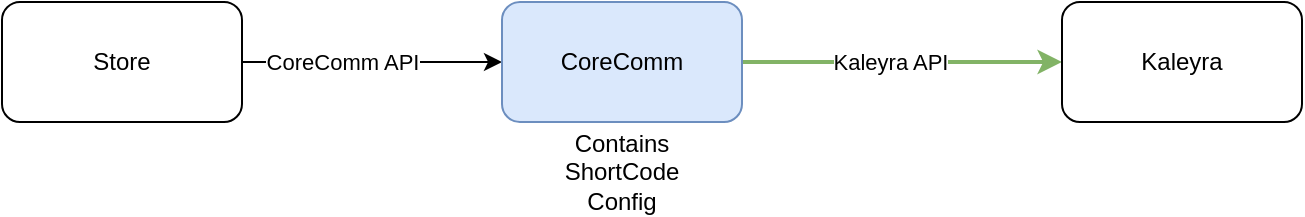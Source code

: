 <mxfile version="28.2.5">
  <diagram name="Page-1" id="qNNPFPJdu8fD2wSAjx6q">
    <mxGraphModel dx="1426" dy="766" grid="1" gridSize="10" guides="1" tooltips="1" connect="1" arrows="1" fold="1" page="1" pageScale="1" pageWidth="850" pageHeight="1100" math="0" shadow="0">
      <root>
        <mxCell id="0" />
        <mxCell id="1" parent="0" />
        <mxCell id="L82lrpWxgGKD7VNZnVuk-6" style="edgeStyle=orthogonalEdgeStyle;rounded=0;orthogonalLoop=1;jettySize=auto;html=1;" edge="1" parent="1" source="L82lrpWxgGKD7VNZnVuk-1" target="L82lrpWxgGKD7VNZnVuk-2">
          <mxGeometry relative="1" as="geometry" />
        </mxCell>
        <mxCell id="L82lrpWxgGKD7VNZnVuk-7" value="CoreComm API" style="edgeLabel;html=1;align=center;verticalAlign=middle;resizable=0;points=[];" vertex="1" connectable="0" parent="L82lrpWxgGKD7VNZnVuk-6">
          <mxGeometry x="-0.231" relative="1" as="geometry">
            <mxPoint as="offset" />
          </mxGeometry>
        </mxCell>
        <mxCell id="L82lrpWxgGKD7VNZnVuk-1" value="Store" style="rounded=1;whiteSpace=wrap;html=1;" vertex="1" parent="1">
          <mxGeometry x="80" y="270" width="120" height="60" as="geometry" />
        </mxCell>
        <mxCell id="L82lrpWxgGKD7VNZnVuk-5" value="" style="edgeStyle=orthogonalEdgeStyle;rounded=0;orthogonalLoop=1;jettySize=auto;html=1;fillColor=#d5e8d4;strokeColor=#82b366;strokeWidth=2;" edge="1" parent="1" source="L82lrpWxgGKD7VNZnVuk-2" target="L82lrpWxgGKD7VNZnVuk-4">
          <mxGeometry relative="1" as="geometry" />
        </mxCell>
        <mxCell id="L82lrpWxgGKD7VNZnVuk-9" value="Kaleyra API" style="edgeLabel;html=1;align=center;verticalAlign=middle;resizable=0;points=[];" vertex="1" connectable="0" parent="L82lrpWxgGKD7VNZnVuk-5">
          <mxGeometry x="-0.083" relative="1" as="geometry">
            <mxPoint as="offset" />
          </mxGeometry>
        </mxCell>
        <mxCell id="L82lrpWxgGKD7VNZnVuk-2" value="CoreComm" style="rounded=1;whiteSpace=wrap;html=1;fillColor=#dae8fc;strokeColor=#6c8ebf;" vertex="1" parent="1">
          <mxGeometry x="330" y="270" width="120" height="60" as="geometry" />
        </mxCell>
        <mxCell id="L82lrpWxgGKD7VNZnVuk-4" value="Kaleyra" style="rounded=1;whiteSpace=wrap;html=1;" vertex="1" parent="1">
          <mxGeometry x="610" y="270" width="120" height="60" as="geometry" />
        </mxCell>
        <mxCell id="L82lrpWxgGKD7VNZnVuk-10" value="Contains ShortCode Config" style="text;html=1;align=center;verticalAlign=middle;whiteSpace=wrap;rounded=0;" vertex="1" parent="1">
          <mxGeometry x="360" y="340" width="60" height="30" as="geometry" />
        </mxCell>
      </root>
    </mxGraphModel>
  </diagram>
</mxfile>
